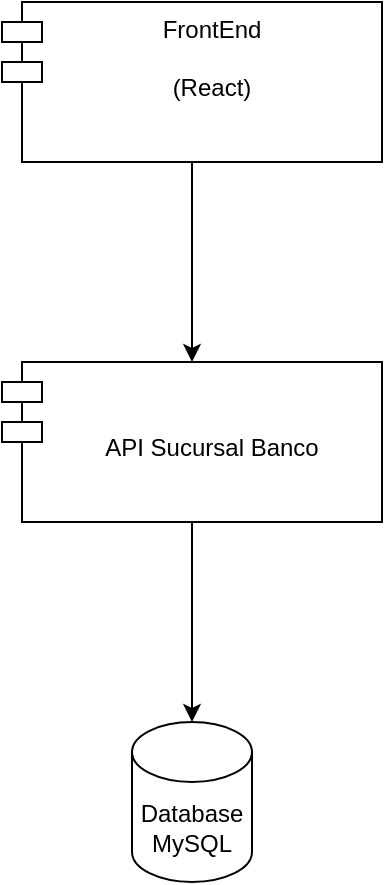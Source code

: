 <mxfile version="22.1.3" type="google" pages="3">
  <diagram name="Diagrama de componentes" id="mZNEE2rJ8CzhPDQj5g3j">
    <mxGraphModel grid="1" page="1" gridSize="10" guides="1" tooltips="1" connect="1" arrows="1" fold="1" pageScale="1" pageWidth="827" pageHeight="1169" math="0" shadow="0">
      <root>
        <mxCell id="0" />
        <mxCell id="1" parent="0" />
        <mxCell id="X_xkrlFQJ5sx2TmhTXDF-5" style="edgeStyle=orthogonalEdgeStyle;rounded=0;orthogonalLoop=1;jettySize=auto;html=1;exitX=0.5;exitY=1;exitDx=0;exitDy=0;" edge="1" parent="1" source="X_xkrlFQJ5sx2TmhTXDF-3" target="X_xkrlFQJ5sx2TmhTXDF-4">
          <mxGeometry relative="1" as="geometry" />
        </mxCell>
        <mxCell id="X_xkrlFQJ5sx2TmhTXDF-3" value="FrontEnd&lt;br&gt;&lt;br&gt;(React)" style="shape=module;align=left;spacingLeft=20;align=center;verticalAlign=top;whiteSpace=wrap;html=1;" vertex="1" parent="1">
          <mxGeometry x="319" y="365" width="190" height="80" as="geometry" />
        </mxCell>
        <mxCell id="X_xkrlFQJ5sx2TmhTXDF-7" style="edgeStyle=orthogonalEdgeStyle;rounded=0;orthogonalLoop=1;jettySize=auto;html=1;exitX=0.5;exitY=1;exitDx=0;exitDy=0;" edge="1" parent="1" source="X_xkrlFQJ5sx2TmhTXDF-4" target="X_xkrlFQJ5sx2TmhTXDF-6">
          <mxGeometry relative="1" as="geometry" />
        </mxCell>
        <mxCell id="X_xkrlFQJ5sx2TmhTXDF-4" value="&lt;div&gt;&lt;br&gt;&lt;/div&gt;&lt;div&gt;&lt;br&gt;&lt;/div&gt;&lt;div&gt;API Sucursal Banco&lt;br&gt;&lt;/div&gt;" style="shape=module;align=left;spacingLeft=20;align=center;verticalAlign=top;whiteSpace=wrap;html=1;" vertex="1" parent="1">
          <mxGeometry x="319" y="545" width="190" height="80" as="geometry" />
        </mxCell>
        <mxCell id="X_xkrlFQJ5sx2TmhTXDF-6" value="Database&lt;br&gt;MySQL" style="shape=cylinder3;whiteSpace=wrap;html=1;boundedLbl=1;backgroundOutline=1;size=15;" vertex="1" parent="1">
          <mxGeometry x="384" y="725" width="60" height="80" as="geometry" />
        </mxCell>
      </root>
    </mxGraphModel>
  </diagram>
  <diagram id="-P4Mnyqb_cOZvExTDsNc" name="Diagrama de paquetes">
    <mxGraphModel grid="1" page="1" gridSize="10" guides="1" tooltips="1" connect="1" arrows="1" fold="1" pageScale="1" pageWidth="827" pageHeight="1169" math="0" shadow="0">
      <root>
        <mxCell id="0" />
        <mxCell id="1" parent="0" />
        <mxCell id="LLYvimk3Mk7GgNINGPdw-1" value="" style="shape=folder;fontStyle=1;spacingTop=10;tabWidth=40;tabHeight=14;tabPosition=left;html=1;whiteSpace=wrap;" vertex="1" parent="1">
          <mxGeometry x="162" y="172" width="504" height="770" as="geometry" />
        </mxCell>
        <mxCell id="vLg9xV0Jb98Dz_GO41BQ-12" style="edgeStyle=orthogonalEdgeStyle;rounded=0;orthogonalLoop=1;jettySize=auto;html=1;exitX=0.5;exitY=1;exitDx=0;exitDy=0;exitPerimeter=0;entryX=0.498;entryY=0.114;entryDx=0;entryDy=0;entryPerimeter=0;" edge="1" parent="1" source="vLg9xV0Jb98Dz_GO41BQ-1" target="vLg9xV0Jb98Dz_GO41BQ-8">
          <mxGeometry relative="1" as="geometry">
            <mxPoint x="414" y="567" as="targetPoint" />
          </mxGeometry>
        </mxCell>
        <mxCell id="vLg9xV0Jb98Dz_GO41BQ-1" value="" style="shape=folder;fontStyle=1;spacingTop=10;tabWidth=40;tabHeight=14;tabPosition=left;html=1;whiteSpace=wrap;" vertex="1" parent="1">
          <mxGeometry x="286" y="227" width="256" height="220" as="geometry" />
        </mxCell>
        <mxCell id="vLg9xV0Jb98Dz_GO41BQ-2" value="com.banco.sucursal.controller" style="text;align=center;fontStyle=1;verticalAlign=middle;spacingLeft=3;spacingRight=3;strokeColor=none;rotatable=0;points=[[0,0.5],[1,0.5]];portConstraint=eastwest;html=1;" vertex="1" parent="1">
          <mxGeometry x="352" y="247" width="50" height="10" as="geometry" />
        </mxCell>
        <mxCell id="vLg9xV0Jb98Dz_GO41BQ-3" value="" style="shape=folder;fontStyle=1;spacingTop=10;tabWidth=40;tabHeight=14;tabPosition=left;html=1;whiteSpace=wrap;" vertex="1" parent="1">
          <mxGeometry x="309" y="279.5" width="210" height="115" as="geometry" />
        </mxCell>
        <mxCell id="vLg9xV0Jb98Dz_GO41BQ-7" value="com.banco.sucursal.controller.dto" style="text;align=center;fontStyle=1;verticalAlign=middle;spacingLeft=3;spacingRight=3;strokeColor=none;rotatable=0;points=[[0,0.5],[1,0.5]];portConstraint=eastwest;html=1;" vertex="1" parent="1">
          <mxGeometry x="389" y="332" width="50" height="10" as="geometry" />
        </mxCell>
        <mxCell id="vLg9xV0Jb98Dz_GO41BQ-13" style="edgeStyle=orthogonalEdgeStyle;rounded=0;orthogonalLoop=1;jettySize=auto;html=1;exitX=0.5;exitY=1;exitDx=0;exitDy=0;exitPerimeter=0;entryX=0.502;entryY=0.127;entryDx=0;entryDy=0;entryPerimeter=0;" edge="1" parent="1" source="vLg9xV0Jb98Dz_GO41BQ-8" target="vLg9xV0Jb98Dz_GO41BQ-10">
          <mxGeometry relative="1" as="geometry" />
        </mxCell>
        <mxCell id="vLg9xV0Jb98Dz_GO41BQ-8" value="" style="shape=folder;fontStyle=1;spacingTop=10;tabWidth=40;tabHeight=14;tabPosition=left;html=1;whiteSpace=wrap;" vertex="1" parent="1">
          <mxGeometry x="309" y="567" width="210" height="115" as="geometry" />
        </mxCell>
        <mxCell id="vLg9xV0Jb98Dz_GO41BQ-9" value="com.banco.sucursal.logica" style="text;align=center;fontStyle=1;verticalAlign=middle;spacingLeft=3;spacingRight=3;strokeColor=none;rotatable=0;points=[[0,0.5],[1,0.5]];portConstraint=eastwest;html=1;" vertex="1" parent="1">
          <mxGeometry x="389" y="619.5" width="50" height="10" as="geometry" />
        </mxCell>
        <mxCell id="vLg9xV0Jb98Dz_GO41BQ-15" style="edgeStyle=orthogonalEdgeStyle;rounded=0;orthogonalLoop=1;jettySize=auto;html=1;exitX=0.5;exitY=1;exitDx=0;exitDy=0;exitPerimeter=0;entryX=0.5;entryY=0;entryDx=0;entryDy=0;entryPerimeter=0;" edge="1" parent="1" source="vLg9xV0Jb98Dz_GO41BQ-10" target="vLg9xV0Jb98Dz_GO41BQ-14">
          <mxGeometry relative="1" as="geometry" />
        </mxCell>
        <mxCell id="vLg9xV0Jb98Dz_GO41BQ-10" value="" style="shape=folder;fontStyle=1;spacingTop=10;tabWidth=40;tabHeight=14;tabPosition=left;html=1;whiteSpace=wrap;" vertex="1" parent="1">
          <mxGeometry x="309" y="807" width="210" height="115" as="geometry" />
        </mxCell>
        <mxCell id="vLg9xV0Jb98Dz_GO41BQ-11" value="com.banco.sucursal.persistencia" style="text;align=center;fontStyle=1;verticalAlign=middle;spacingLeft=3;spacingRight=3;strokeColor=none;rotatable=0;points=[[0,0.5],[1,0.5]];portConstraint=eastwest;html=1;" vertex="1" parent="1">
          <mxGeometry x="389" y="859.5" width="50" height="10" as="geometry" />
        </mxCell>
        <mxCell id="vLg9xV0Jb98Dz_GO41BQ-14" value="" style="shape=cylinder3;whiteSpace=wrap;html=1;boundedLbl=1;backgroundOutline=1;size=15;" vertex="1" parent="1">
          <mxGeometry x="384" y="1002" width="60" height="80" as="geometry" />
        </mxCell>
        <mxCell id="vLg9xV0Jb98Dz_GO41BQ-16" value="Database&lt;br&gt;MySQL" style="text;align=center;fontStyle=1;verticalAlign=middle;spacingLeft=3;spacingRight=3;strokeColor=none;rotatable=0;points=[[0,0.5],[1,0.5]];portConstraint=eastwest;html=1;" vertex="1" parent="1">
          <mxGeometry x="389" y="1097" width="50" height="10" as="geometry" />
        </mxCell>
        <mxCell id="vLg9xV0Jb98Dz_GO41BQ-19" style="edgeStyle=orthogonalEdgeStyle;rounded=0;orthogonalLoop=1;jettySize=auto;html=1;entryX=0.5;entryY=0.048;entryDx=0;entryDy=0;entryPerimeter=0;" edge="1" parent="1" source="vLg9xV0Jb98Dz_GO41BQ-17" target="vLg9xV0Jb98Dz_GO41BQ-1">
          <mxGeometry relative="1" as="geometry" />
        </mxCell>
        <mxCell id="vLg9xV0Jb98Dz_GO41BQ-17" value="Actor" style="shape=umlActor;verticalLabelPosition=bottom;verticalAlign=top;html=1;outlineConnect=0;" vertex="1" parent="1">
          <mxGeometry x="399" y="62" width="30" height="60" as="geometry" />
        </mxCell>
        <mxCell id="LLYvimk3Mk7GgNINGPdw-2" value="com.banco.sucursal" style="text;align=center;fontStyle=1;verticalAlign=middle;spacingLeft=3;spacingRight=3;strokeColor=none;rotatable=0;points=[[0,0.5],[1,0.5]];portConstraint=eastwest;html=1;" vertex="1" parent="1">
          <mxGeometry x="200" y="192" width="50" height="10" as="geometry" />
        </mxCell>
      </root>
    </mxGraphModel>
  </diagram>
  <diagram id="UzfrSCys1LESM9C1CgfK" name="Diagrama de entidad relaciÃ³n">
    <mxGraphModel grid="1" page="1" gridSize="10" guides="1" tooltips="1" connect="1" arrows="1" fold="1" pageScale="1" pageWidth="827" pageHeight="1169" math="0" shadow="0">
      <root>
        <mxCell id="0" />
        <mxCell id="1" parent="0" />
        <mxCell id="3LUQtXLlXzStNWItSkJJ-25" style="edgeStyle=orthogonalEdgeStyle;rounded=0;orthogonalLoop=1;jettySize=auto;html=1;exitX=0.644;exitY=-0.001;exitDx=0;exitDy=0;entryX=0;entryY=0.5;entryDx=0;entryDy=0;exitPerimeter=0;endSize=15;startSize=15;startArrow=ERmandOne;startFill=0;endArrow=ERmandOne;endFill=0;" edge="1" parent="1" source="U0WaesolCWwt9AhXqc-9-4" target="3LUQtXLlXzStNWItSkJJ-17">
          <mxGeometry relative="1" as="geometry">
            <mxPoint x="459" y="280" as="targetPoint" />
          </mxGeometry>
        </mxCell>
        <mxCell id="3LUQtXLlXzStNWItSkJJ-33" style="edgeStyle=orthogonalEdgeStyle;rounded=0;orthogonalLoop=1;jettySize=auto;html=1;entryX=0.996;entryY=0.32;entryDx=0;entryDy=0;entryPerimeter=0;exitX=0.211;exitY=0.002;exitDx=0;exitDy=0;exitPerimeter=0;startArrow=ERmandOne;startFill=0;endSize=15;startSize=15;endArrow=ERmandOne;endFill=0;" edge="1" parent="1" source="U0WaesolCWwt9AhXqc-9-4" target="3LUQtXLlXzStNWItSkJJ-26">
          <mxGeometry relative="1" as="geometry">
            <mxPoint x="413" y="300" as="targetPoint" />
          </mxGeometry>
        </mxCell>
        <mxCell id="U0WaesolCWwt9AhXqc-9-4" value="&lt;div style=&quot;box-sizing:border-box;width:100%;background:#e4e4e4;padding:2px;&quot;&gt;Transaccion&lt;br&gt;&lt;/div&gt;&lt;table style=&quot;width:100%;font-size:1em;&quot; cellpadding=&quot;2&quot; cellspacing=&quot;0&quot;&gt;&lt;tbody&gt;&lt;tr&gt;&lt;td&gt;&lt;br&gt;&lt;/td&gt;&lt;td&gt;&lt;br&gt;&lt;/td&gt;&lt;/tr&gt;&lt;tr&gt;&lt;td&gt;&lt;br&gt;&lt;br&gt;&lt;/td&gt;&lt;td&gt;&lt;br&gt;&lt;/td&gt;&lt;/tr&gt;&lt;tr&gt;&lt;td&gt;&lt;br&gt;&lt;/td&gt;&lt;td&gt;&lt;br&gt;&lt;br&gt;&lt;br&gt;&lt;/td&gt;&lt;/tr&gt;&lt;/tbody&gt;&lt;/table&gt;" style="verticalAlign=top;align=left;overflow=fill;html=1;whiteSpace=wrap;" vertex="1" parent="1">
          <mxGeometry x="321" y="470" width="184" height="230" as="geometry" />
        </mxCell>
        <mxCell id="U0WaesolCWwt9AhXqc-9-5" value="PK" style="text;align=left;fontStyle=1;verticalAlign=middle;spacingLeft=3;spacingRight=3;strokeColor=none;rotatable=0;points=[[0,0.5],[1,0.5]];portConstraint=eastwest;html=1;" vertex="1" parent="1">
          <mxGeometry x="325" y="490" width="40" height="26" as="geometry" />
        </mxCell>
        <mxCell id="U0WaesolCWwt9AhXqc-9-6" value="FK1" style="text;align=left;fontStyle=1;verticalAlign=middle;spacingLeft=3;spacingRight=3;strokeColor=none;rotatable=0;points=[[0,0.5],[1,0.5]];portConstraint=eastwest;html=1;" vertex="1" parent="1">
          <mxGeometry x="325" y="516" width="40" height="26" as="geometry" />
        </mxCell>
        <mxCell id="U0WaesolCWwt9AhXqc-9-7" value="FK2" style="text;align=left;fontStyle=1;verticalAlign=middle;spacingLeft=3;spacingRight=3;strokeColor=none;rotatable=0;points=[[0,0.5],[1,0.5]];portConstraint=eastwest;html=1;" vertex="1" parent="1">
          <mxGeometry x="325" y="542" width="40" height="26" as="geometry" />
        </mxCell>
        <mxCell id="U0WaesolCWwt9AhXqc-9-8" value="FK3" style="text;align=left;fontStyle=1;verticalAlign=middle;spacingLeft=3;spacingRight=3;strokeColor=none;rotatable=0;points=[[0,0.5],[1,0.5]];portConstraint=eastwest;html=1;" vertex="1" parent="1">
          <mxGeometry x="325" y="568" width="40" height="26" as="geometry" />
        </mxCell>
        <mxCell id="U0WaesolCWwt9AhXqc-9-9" value="FK4" style="text;align=left;fontStyle=1;verticalAlign=middle;spacingLeft=3;spacingRight=3;strokeColor=none;rotatable=0;points=[[0,0.5],[1,0.5]];portConstraint=eastwest;html=1;" vertex="1" parent="1">
          <mxGeometry x="325" y="594" width="40" height="26" as="geometry" />
        </mxCell>
        <mxCell id="U0WaesolCWwt9AhXqc-9-10" value="id_transaccion" style="text;align=left;fontStyle=1;verticalAlign=middle;spacingLeft=3;spacingRight=3;strokeColor=none;rotatable=0;points=[[0,0.5],[1,0.5]];portConstraint=eastwest;html=1;" vertex="1" parent="1">
          <mxGeometry x="365" y="490" width="130" height="26" as="geometry" />
        </mxCell>
        <mxCell id="U0WaesolCWwt9AhXqc-9-11" value="id_cliente_origen" style="text;align=left;fontStyle=1;verticalAlign=middle;spacingLeft=3;spacingRight=3;strokeColor=none;rotatable=0;points=[[0,0.5],[1,0.5]];portConstraint=eastwest;html=1;" vertex="1" parent="1">
          <mxGeometry x="365" y="516" width="130" height="26" as="geometry" />
        </mxCell>
        <mxCell id="U0WaesolCWwt9AhXqc-9-12" value="id_cliente_destino" style="text;align=left;fontStyle=1;verticalAlign=middle;spacingLeft=3;spacingRight=3;strokeColor=none;rotatable=0;points=[[0,0.5],[1,0.5]];portConstraint=eastwest;html=1;" vertex="1" parent="1">
          <mxGeometry x="365" y="542" width="130" height="26" as="geometry" />
        </mxCell>
        <mxCell id="U0WaesolCWwt9AhXqc-9-13" value="id_producto_origen" style="text;align=left;fontStyle=1;verticalAlign=middle;spacingLeft=3;spacingRight=3;strokeColor=none;rotatable=0;points=[[0,0.5],[1,0.5]];portConstraint=eastwest;html=1;" vertex="1" parent="1">
          <mxGeometry x="365" y="568" width="130" height="26" as="geometry" />
        </mxCell>
        <mxCell id="U0WaesolCWwt9AhXqc-9-14" value="id_producto_destino" style="text;align=left;fontStyle=1;verticalAlign=middle;spacingLeft=3;spacingRight=3;strokeColor=none;rotatable=0;points=[[0,0.5],[1,0.5]];portConstraint=eastwest;html=1;" vertex="1" parent="1">
          <mxGeometry x="365" y="594" width="130" height="26" as="geometry" />
        </mxCell>
        <mxCell id="U0WaesolCWwt9AhXqc-9-15" value="hora_transaccion" style="text;align=left;fontStyle=1;verticalAlign=middle;spacingLeft=3;spacingRight=3;strokeColor=none;rotatable=0;points=[[0,0.5],[1,0.5]];portConstraint=eastwest;html=1;" vertex="1" parent="1">
          <mxGeometry x="365" y="620" width="130" height="26" as="geometry" />
        </mxCell>
        <mxCell id="U0WaesolCWwt9AhXqc-9-16" value="tipo_transaccion" style="text;align=left;fontStyle=1;verticalAlign=middle;spacingLeft=3;spacingRight=3;strokeColor=none;rotatable=0;points=[[0,0.5],[1,0.5]];portConstraint=eastwest;html=1;" vertex="1" parent="1">
          <mxGeometry x="365" y="646" width="130" height="26" as="geometry" />
        </mxCell>
        <mxCell id="U0WaesolCWwt9AhXqc-9-18" value="monto" style="text;align=left;fontStyle=1;verticalAlign=middle;spacingLeft=3;spacingRight=3;strokeColor=none;rotatable=0;points=[[0,0.5],[1,0.5]];portConstraint=eastwest;html=1;" vertex="1" parent="1">
          <mxGeometry x="365" y="672" width="130" height="26" as="geometry" />
        </mxCell>
        <mxCell id="U0WaesolCWwt9AhXqc-9-50" style="edgeStyle=orthogonalEdgeStyle;rounded=0;orthogonalLoop=1;jettySize=auto;html=1;exitX=1;exitY=0.5;exitDx=0;exitDy=0;entryX=0;entryY=0.5;entryDx=0;entryDy=0;endArrow=ERoneToMany;endFill=0;startArrow=ERmandOne;startFill=0;endSize=15;startSize=15;" edge="1" parent="1" source="U0WaesolCWwt9AhXqc-9-19" target="U0WaesolCWwt9AhXqc-9-33">
          <mxGeometry relative="1" as="geometry" />
        </mxCell>
        <mxCell id="U0WaesolCWwt9AhXqc-9-19" value="&lt;div style=&quot;box-sizing:border-box;width:100%;background:#e4e4e4;padding:2px;&quot;&gt;Cliente&lt;br&gt;&lt;/div&gt;&lt;table style=&quot;width:100%;font-size:1em;&quot; cellpadding=&quot;2&quot; cellspacing=&quot;0&quot;&gt;&lt;tbody&gt;&lt;tr&gt;&lt;td&gt;&lt;br&gt;&lt;/td&gt;&lt;td&gt;&lt;br&gt;&lt;/td&gt;&lt;/tr&gt;&lt;tr&gt;&lt;td&gt;&lt;br&gt;&lt;br&gt;&lt;/td&gt;&lt;td&gt;&lt;br&gt;&lt;/td&gt;&lt;/tr&gt;&lt;tr&gt;&lt;td&gt;&lt;br&gt;&lt;/td&gt;&lt;td&gt;&lt;br&gt;&lt;br&gt;&lt;br&gt;&lt;/td&gt;&lt;/tr&gt;&lt;/tbody&gt;&lt;/table&gt;" style="verticalAlign=top;align=left;overflow=fill;html=1;whiteSpace=wrap;" vertex="1" parent="1">
          <mxGeometry x="80" y="840" width="160" height="160" as="geometry" />
        </mxCell>
        <mxCell id="U0WaesolCWwt9AhXqc-9-20" value="PK" style="text;align=left;fontStyle=1;verticalAlign=middle;spacingLeft=3;spacingRight=3;strokeColor=none;rotatable=0;points=[[0,0.5],[1,0.5]];portConstraint=eastwest;html=1;" vertex="1" parent="1">
          <mxGeometry x="80" y="860" width="40" height="26" as="geometry" />
        </mxCell>
        <mxCell id="U0WaesolCWwt9AhXqc-9-25" value="id_cliente" style="text;align=left;fontStyle=1;verticalAlign=middle;spacingLeft=3;spacingRight=3;strokeColor=none;rotatable=0;points=[[0,0.5],[1,0.5]];portConstraint=eastwest;html=1;" vertex="1" parent="1">
          <mxGeometry x="120" y="860" width="130" height="26" as="geometry" />
        </mxCell>
        <mxCell id="U0WaesolCWwt9AhXqc-9-26" value="activo" style="text;align=left;fontStyle=1;verticalAlign=middle;spacingLeft=3;spacingRight=3;strokeColor=none;rotatable=0;points=[[0,0.5],[1,0.5]];portConstraint=eastwest;html=1;" vertex="1" parent="1">
          <mxGeometry x="120" y="886" width="130" height="26" as="geometry" />
        </mxCell>
        <mxCell id="U0WaesolCWwt9AhXqc-9-27" value="nombres" style="text;align=left;fontStyle=1;verticalAlign=middle;spacingLeft=3;spacingRight=3;strokeColor=none;rotatable=0;points=[[0,0.5],[1,0.5]];portConstraint=eastwest;html=1;" vertex="1" parent="1">
          <mxGeometry x="120" y="912" width="130" height="26" as="geometry" />
        </mxCell>
        <mxCell id="U0WaesolCWwt9AhXqc-9-28" value="apellidos" style="text;align=left;fontStyle=1;verticalAlign=middle;spacingLeft=3;spacingRight=3;strokeColor=none;rotatable=0;points=[[0,0.5],[1,0.5]];portConstraint=eastwest;html=1;" vertex="1" parent="1">
          <mxGeometry x="120" y="938" width="130" height="26" as="geometry" />
        </mxCell>
        <mxCell id="U0WaesolCWwt9AhXqc-9-29" value="edad" style="text;align=left;fontStyle=1;verticalAlign=middle;spacingLeft=3;spacingRight=3;strokeColor=none;rotatable=0;points=[[0,0.5],[1,0.5]];portConstraint=eastwest;html=1;" vertex="1" parent="1">
          <mxGeometry x="120" y="964" width="130" height="26" as="geometry" />
        </mxCell>
        <mxCell id="U0WaesolCWwt9AhXqc-9-33" value="&lt;div style=&quot;box-sizing:border-box;width:100%;background:#e4e4e4;padding:2px;&quot;&gt;Producto&lt;br&gt;&lt;/div&gt;&lt;table style=&quot;width:100%;font-size:1em;&quot; cellpadding=&quot;2&quot; cellspacing=&quot;0&quot;&gt;&lt;tbody&gt;&lt;tr&gt;&lt;td&gt;&lt;br&gt;&lt;/td&gt;&lt;td&gt;&lt;br&gt;&lt;/td&gt;&lt;/tr&gt;&lt;tr&gt;&lt;td&gt;&lt;br&gt;&lt;br&gt;&lt;/td&gt;&lt;td&gt;&lt;br&gt;&lt;/td&gt;&lt;/tr&gt;&lt;tr&gt;&lt;td&gt;&lt;br&gt;&lt;/td&gt;&lt;td&gt;&lt;br&gt;&lt;br&gt;&lt;br&gt;&lt;/td&gt;&lt;/tr&gt;&lt;/tbody&gt;&lt;/table&gt;" style="verticalAlign=top;align=left;overflow=fill;html=1;whiteSpace=wrap;" vertex="1" parent="1">
          <mxGeometry x="560" y="840" width="200" height="160" as="geometry" />
        </mxCell>
        <mxCell id="U0WaesolCWwt9AhXqc-9-34" value="PK" style="text;align=left;fontStyle=1;verticalAlign=middle;spacingLeft=3;spacingRight=3;strokeColor=none;rotatable=0;points=[[0,0.5],[1,0.5]];portConstraint=eastwest;html=1;" vertex="1" parent="1">
          <mxGeometry x="560" y="863" width="40" height="26" as="geometry" />
        </mxCell>
        <mxCell id="U0WaesolCWwt9AhXqc-9-35" value="FK1" style="text;align=left;fontStyle=1;verticalAlign=middle;spacingLeft=3;spacingRight=3;strokeColor=none;rotatable=0;points=[[0,0.5],[1,0.5]];portConstraint=eastwest;html=1;" vertex="1" parent="1">
          <mxGeometry x="560" y="889" width="40" height="26" as="geometry" />
        </mxCell>
        <mxCell id="U0WaesolCWwt9AhXqc-9-39" value="id_producto" style="text;align=left;fontStyle=1;verticalAlign=middle;spacingLeft=3;spacingRight=3;strokeColor=none;rotatable=0;points=[[0,0.5],[1,0.5]];portConstraint=eastwest;html=1;" vertex="1" parent="1">
          <mxGeometry x="600" y="863" width="130" height="26" as="geometry" />
        </mxCell>
        <mxCell id="U0WaesolCWwt9AhXqc-9-40" value="id_cliente" style="text;align=left;fontStyle=1;verticalAlign=middle;spacingLeft=3;spacingRight=3;strokeColor=none;rotatable=0;points=[[0,0.5],[1,0.5]];portConstraint=eastwest;html=1;" vertex="1" parent="1">
          <mxGeometry x="600" y="889" width="130" height="26" as="geometry" />
        </mxCell>
        <mxCell id="U0WaesolCWwt9AhXqc-9-41" value="tipo_producto" style="text;align=left;fontStyle=1;verticalAlign=middle;spacingLeft=3;spacingRight=3;strokeColor=none;rotatable=0;points=[[0,0.5],[1,0.5]];portConstraint=eastwest;html=1;" vertex="1" parent="1">
          <mxGeometry x="600" y="915" width="130" height="26" as="geometry" />
        </mxCell>
        <mxCell id="U0WaesolCWwt9AhXqc-9-42" value="saldo_producto" style="text;align=left;fontStyle=1;verticalAlign=middle;spacingLeft=3;spacingRight=3;strokeColor=none;rotatable=0;points=[[0,0.5],[1,0.5]];portConstraint=eastwest;html=1;" vertex="1" parent="1">
          <mxGeometry x="600" y="941" width="130" height="26" as="geometry" />
        </mxCell>
        <mxCell id="U0WaesolCWwt9AhXqc-9-43" value="activo" style="text;align=left;fontStyle=1;verticalAlign=middle;spacingLeft=3;spacingRight=3;strokeColor=none;rotatable=0;points=[[0,0.5],[1,0.5]];portConstraint=eastwest;html=1;" vertex="1" parent="1">
          <mxGeometry x="600" y="967" width="130" height="26" as="geometry" />
        </mxCell>
        <mxCell id="3LUQtXLlXzStNWItSkJJ-16" value="&lt;div style=&quot;box-sizing:border-box;width:100%;background:#e4e4e4;padding:2px;&quot;&gt;Transaccion_producto&lt;br&gt;&lt;/div&gt;&lt;table style=&quot;width:100%;font-size:1em;&quot; cellpadding=&quot;2&quot; cellspacing=&quot;0&quot;&gt;&lt;tbody&gt;&lt;tr&gt;&lt;td&gt;&lt;br&gt;&lt;/td&gt;&lt;td&gt;&lt;br&gt;&lt;/td&gt;&lt;/tr&gt;&lt;tr&gt;&lt;td&gt;&lt;br&gt;&lt;br&gt;&lt;/td&gt;&lt;td&gt;&lt;br&gt;&lt;/td&gt;&lt;/tr&gt;&lt;tr&gt;&lt;td&gt;&lt;br&gt;&lt;/td&gt;&lt;td&gt;&lt;br&gt;&lt;br&gt;&lt;br&gt;&lt;/td&gt;&lt;/tr&gt;&lt;/tbody&gt;&lt;/table&gt;" style="verticalAlign=top;align=left;overflow=fill;html=1;whiteSpace=wrap;" vertex="1" parent="1">
          <mxGeometry x="560" y="240" width="200" height="120" as="geometry" />
        </mxCell>
        <mxCell id="3LUQtXLlXzStNWItSkJJ-17" value="PK" style="text;align=left;fontStyle=1;verticalAlign=middle;spacingLeft=3;spacingRight=3;strokeColor=none;rotatable=0;points=[[0,0.5],[1,0.5]];portConstraint=eastwest;html=1;" vertex="1" parent="1">
          <mxGeometry x="560" y="266" width="40" height="26" as="geometry" />
        </mxCell>
        <mxCell id="3LUQtXLlXzStNWItSkJJ-18" value="FK1" style="text;align=left;fontStyle=1;verticalAlign=middle;spacingLeft=3;spacingRight=3;strokeColor=none;rotatable=0;points=[[0,0.5],[1,0.5]];portConstraint=eastwest;html=1;" vertex="1" parent="1">
          <mxGeometry x="560" y="292" width="40" height="26" as="geometry" />
        </mxCell>
        <mxCell id="3LUQtXLlXzStNWItSkJJ-19" value="id_transaccion_producto" style="text;align=left;fontStyle=1;verticalAlign=middle;spacingLeft=3;spacingRight=3;strokeColor=none;rotatable=0;points=[[0,0.5],[1,0.5]];portConstraint=eastwest;html=1;" vertex="1" parent="1">
          <mxGeometry x="600" y="266" width="130" height="26" as="geometry" />
        </mxCell>
        <mxCell id="3LUQtXLlXzStNWItSkJJ-20" value="id_transaccion" style="text;align=left;fontStyle=1;verticalAlign=middle;spacingLeft=3;spacingRight=3;strokeColor=none;rotatable=0;points=[[0,0.5],[1,0.5]];portConstraint=eastwest;html=1;" vertex="1" parent="1">
          <mxGeometry x="600" y="292" width="130" height="26" as="geometry" />
        </mxCell>
        <mxCell id="3LUQtXLlXzStNWItSkJJ-21" value="id_producto" style="text;align=left;fontStyle=1;verticalAlign=middle;spacingLeft=3;spacingRight=3;strokeColor=none;rotatable=0;points=[[0,0.5],[1,0.5]];portConstraint=eastwest;html=1;" vertex="1" parent="1">
          <mxGeometry x="600" y="318" width="130" height="26" as="geometry" />
        </mxCell>
        <mxCell id="3LUQtXLlXzStNWItSkJJ-24" value="FK2" style="text;align=left;fontStyle=1;verticalAlign=middle;spacingLeft=3;spacingRight=3;strokeColor=none;rotatable=0;points=[[0,0.5],[1,0.5]];portConstraint=eastwest;html=1;" vertex="1" parent="1">
          <mxGeometry x="560" y="318" width="40" height="26" as="geometry" />
        </mxCell>
        <mxCell id="3LUQtXLlXzStNWItSkJJ-35" style="edgeStyle=orthogonalEdgeStyle;rounded=0;orthogonalLoop=1;jettySize=auto;html=1;exitX=0.399;exitY=1.002;exitDx=0;exitDy=0;entryX=0.5;entryY=0;entryDx=0;entryDy=0;exitPerimeter=0;endSize=15;startSize=15;startArrow=ERoneToMany;startFill=0;endArrow=ERmandOne;endFill=0;" edge="1" parent="1" source="3LUQtXLlXzStNWItSkJJ-26" target="U0WaesolCWwt9AhXqc-9-19">
          <mxGeometry relative="1" as="geometry" />
        </mxCell>
        <mxCell id="3LUQtXLlXzStNWItSkJJ-26" value="&lt;div style=&quot;box-sizing:border-box;width:100%;background:#e4e4e4;padding:2px;&quot;&gt;Transaccion_cliente&lt;br&gt;&lt;/div&gt;&lt;table style=&quot;width:100%;font-size:1em;&quot; cellpadding=&quot;2&quot; cellspacing=&quot;0&quot;&gt;&lt;tbody&gt;&lt;tr&gt;&lt;td&gt;&lt;br&gt;&lt;/td&gt;&lt;td&gt;&lt;br&gt;&lt;/td&gt;&lt;/tr&gt;&lt;tr&gt;&lt;td&gt;&lt;br&gt;&lt;br&gt;&lt;/td&gt;&lt;td&gt;&lt;br&gt;&lt;/td&gt;&lt;/tr&gt;&lt;tr&gt;&lt;td&gt;&lt;br&gt;&lt;/td&gt;&lt;td&gt;&lt;br&gt;&lt;br&gt;&lt;br&gt;&lt;/td&gt;&lt;/tr&gt;&lt;/tbody&gt;&lt;/table&gt;" style="verticalAlign=top;align=left;overflow=fill;html=1;whiteSpace=wrap;" vertex="1" parent="1">
          <mxGeometry x="80" y="240" width="200" height="120" as="geometry" />
        </mxCell>
        <mxCell id="3LUQtXLlXzStNWItSkJJ-27" value="PK" style="text;align=left;fontStyle=1;verticalAlign=middle;spacingLeft=3;spacingRight=3;strokeColor=none;rotatable=0;points=[[0,0.5],[1,0.5]];portConstraint=eastwest;html=1;" vertex="1" parent="1">
          <mxGeometry x="80" y="266" width="40" height="26" as="geometry" />
        </mxCell>
        <mxCell id="3LUQtXLlXzStNWItSkJJ-28" value="FK1" style="text;align=left;fontStyle=1;verticalAlign=middle;spacingLeft=3;spacingRight=3;strokeColor=none;rotatable=0;points=[[0,0.5],[1,0.5]];portConstraint=eastwest;html=1;" vertex="1" parent="1">
          <mxGeometry x="80" y="292" width="40" height="26" as="geometry" />
        </mxCell>
        <mxCell id="3LUQtXLlXzStNWItSkJJ-29" value="id_transaccion_cliente" style="text;align=left;fontStyle=1;verticalAlign=middle;spacingLeft=3;spacingRight=3;strokeColor=none;rotatable=0;points=[[0,0.5],[1,0.5]];portConstraint=eastwest;html=1;" vertex="1" parent="1">
          <mxGeometry x="120" y="266" width="130" height="26" as="geometry" />
        </mxCell>
        <mxCell id="3LUQtXLlXzStNWItSkJJ-30" value="id_transaccion" style="text;align=left;fontStyle=1;verticalAlign=middle;spacingLeft=3;spacingRight=3;strokeColor=none;rotatable=0;points=[[0,0.5],[1,0.5]];portConstraint=eastwest;html=1;" vertex="1" parent="1">
          <mxGeometry x="120" y="292" width="130" height="26" as="geometry" />
        </mxCell>
        <mxCell id="3LUQtXLlXzStNWItSkJJ-31" value="id_cliente" style="text;align=left;fontStyle=1;verticalAlign=middle;spacingLeft=3;spacingRight=3;strokeColor=none;rotatable=0;points=[[0,0.5],[1,0.5]];portConstraint=eastwest;html=1;" vertex="1" parent="1">
          <mxGeometry x="120" y="318" width="130" height="26" as="geometry" />
        </mxCell>
        <mxCell id="3LUQtXLlXzStNWItSkJJ-32" value="FK2" style="text;align=left;fontStyle=1;verticalAlign=middle;spacingLeft=3;spacingRight=3;strokeColor=none;rotatable=0;points=[[0,0.5],[1,0.5]];portConstraint=eastwest;html=1;" vertex="1" parent="1">
          <mxGeometry x="80" y="318" width="40" height="26" as="geometry" />
        </mxCell>
        <mxCell id="3LUQtXLlXzStNWItSkJJ-36" style="edgeStyle=orthogonalEdgeStyle;rounded=0;orthogonalLoop=1;jettySize=auto;html=1;exitX=0.6;exitY=0.999;exitDx=0;exitDy=0;entryX=0.601;entryY=-0.001;entryDx=0;entryDy=0;entryPerimeter=0;exitPerimeter=0;endSize=15;startSize=15;startArrow=ERoneToMany;startFill=0;endArrow=ERmandOne;endFill=0;" edge="1" parent="1" source="3LUQtXLlXzStNWItSkJJ-16" target="U0WaesolCWwt9AhXqc-9-33">
          <mxGeometry relative="1" as="geometry" />
        </mxCell>
      </root>
    </mxGraphModel>
  </diagram>
</mxfile>
